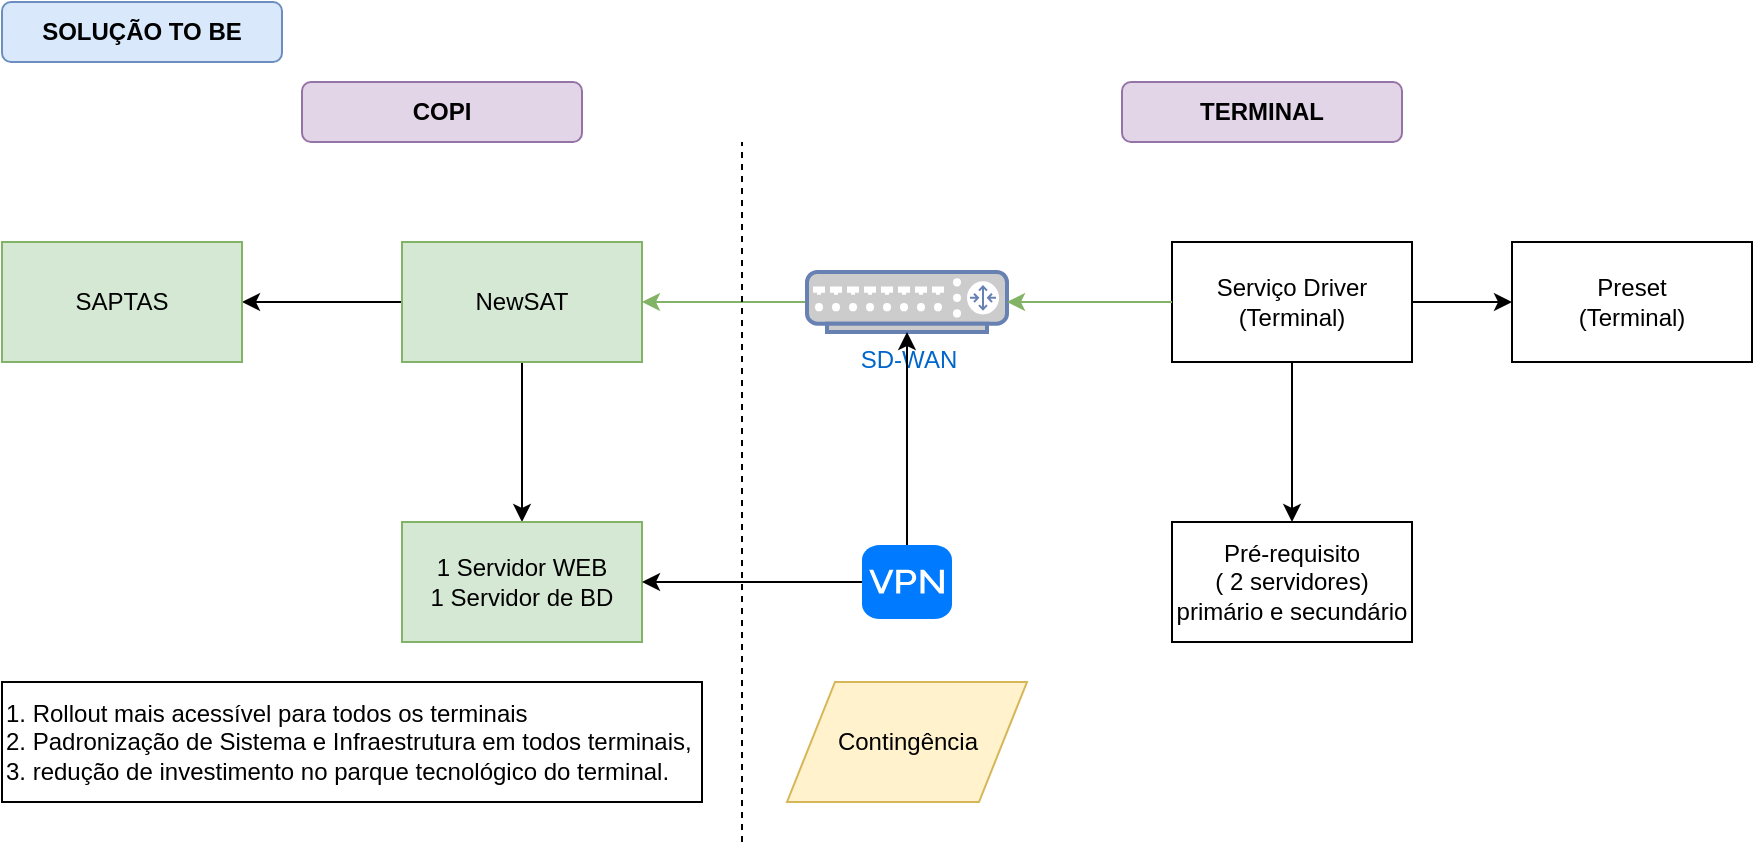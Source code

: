 <mxfile pages="1" version="11.2.4" type="github"><diagram id="yZQ8L2ttFmaZgn9NTOEX" name="Page-1"><mxGraphModel dx="1018" dy="488" grid="1" gridSize="10" guides="1" tooltips="1" connect="1" arrows="1" fold="1" page="1" pageScale="1" pageWidth="827" pageHeight="1169" math="0" shadow="0"><root><mxCell id="0"/><mxCell id="1" parent="0"/><mxCell id="nE3r_94gOW0IHcTEWz-f-10" value="" style="edgeStyle=orthogonalEdgeStyle;rounded=0;orthogonalLoop=1;jettySize=auto;html=1;" parent="1" source="nE3r_94gOW0IHcTEWz-f-1" target="nE3r_94gOW0IHcTEWz-f-9" edge="1"><mxGeometry relative="1" as="geometry"/></mxCell><mxCell id="nE3r_94gOW0IHcTEWz-f-12" value="" style="edgeStyle=orthogonalEdgeStyle;rounded=0;orthogonalLoop=1;jettySize=auto;html=1;" parent="1" source="nE3r_94gOW0IHcTEWz-f-1" target="nE3r_94gOW0IHcTEWz-f-11" edge="1"><mxGeometry relative="1" as="geometry"/></mxCell><mxCell id="nE3r_94gOW0IHcTEWz-f-1" value="NewSAT" style="rounded=0;whiteSpace=wrap;html=1;fillColor=#d5e8d4;strokeColor=#82b366;" parent="1" vertex="1"><mxGeometry x="210" y="130" width="120" height="60" as="geometry"/></mxCell><mxCell id="nE3r_94gOW0IHcTEWz-f-11" value="SAPTAS" style="rounded=0;whiteSpace=wrap;html=1;fillColor=#d5e8d4;strokeColor=#82b366;" parent="1" vertex="1"><mxGeometry x="10" y="130" width="120" height="60" as="geometry"/></mxCell><mxCell id="nE3r_94gOW0IHcTEWz-f-9" value="1 Servidor WEB&lt;br&gt;1 Servidor de BD&lt;br&gt;" style="rounded=0;whiteSpace=wrap;html=1;fillColor=#d5e8d4;strokeColor=#82b366;" parent="1" vertex="1"><mxGeometry x="210" y="270" width="120" height="60" as="geometry"/></mxCell><mxCell id="nE3r_94gOW0IHcTEWz-f-5" style="edgeStyle=orthogonalEdgeStyle;rounded=0;orthogonalLoop=1;jettySize=auto;html=1;entryX=0;entryY=0.5;entryDx=0;entryDy=0;" parent="1" source="nE3r_94gOW0IHcTEWz-f-2" target="nE3r_94gOW0IHcTEWz-f-3" edge="1"><mxGeometry relative="1" as="geometry"/></mxCell><mxCell id="nE3r_94gOW0IHcTEWz-f-6" style="edgeStyle=orthogonalEdgeStyle;rounded=0;orthogonalLoop=1;jettySize=auto;html=1;entryX=1;entryY=0.5;entryDx=0;entryDy=0;fillColor=#d5e8d4;strokeColor=#82b366;" parent="1" source="nE3r_94gOW0IHcTEWz-f-20" target="nE3r_94gOW0IHcTEWz-f-1" edge="1"><mxGeometry relative="1" as="geometry"/></mxCell><mxCell id="nE3r_94gOW0IHcTEWz-f-8" value="" style="edgeStyle=orthogonalEdgeStyle;rounded=0;orthogonalLoop=1;jettySize=auto;html=1;" parent="1" source="nE3r_94gOW0IHcTEWz-f-2" target="nE3r_94gOW0IHcTEWz-f-7" edge="1"><mxGeometry relative="1" as="geometry"/></mxCell><mxCell id="nE3r_94gOW0IHcTEWz-f-2" value="Serviço Driver&lt;br&gt;(Terminal)" style="rounded=0;whiteSpace=wrap;html=1;" parent="1" vertex="1"><mxGeometry x="595" y="130" width="120" height="60" as="geometry"/></mxCell><mxCell id="nE3r_94gOW0IHcTEWz-f-7" value="Pré-requisito&lt;br&gt;( 2 servidores)&lt;br&gt;primário e secundário" style="rounded=0;whiteSpace=wrap;html=1;" parent="1" vertex="1"><mxGeometry x="595" y="270" width="120" height="60" as="geometry"/></mxCell><mxCell id="nE3r_94gOW0IHcTEWz-f-3" value="Preset&lt;br&gt;(Terminal)" style="rounded=0;whiteSpace=wrap;html=1;" parent="1" vertex="1"><mxGeometry x="765" y="130" width="120" height="60" as="geometry"/></mxCell><mxCell id="nE3r_94gOW0IHcTEWz-f-4" value="SOLUÇÃO TO BE" style="rounded=1;whiteSpace=wrap;html=1;fillColor=#dae8fc;strokeColor=#6c8ebf;fontStyle=1" parent="1" vertex="1"><mxGeometry x="10" y="10" width="140" height="30" as="geometry"/></mxCell><mxCell id="nE3r_94gOW0IHcTEWz-f-14" value="1. Rollout mais acessível para todos os terminais&lt;br&gt;2. Padronização de Sistema e Infraestrutura em todos terminais,&lt;br&gt;3. redução de investimento no parque tecnológico do terminal." style="rounded=0;whiteSpace=wrap;html=1;align=left;" parent="1" vertex="1"><mxGeometry x="10" y="350" width="350" height="60" as="geometry"/></mxCell><mxCell id="nE3r_94gOW0IHcTEWz-f-16" value="" style="endArrow=none;dashed=1;html=1;" parent="1" edge="1"><mxGeometry width="50" height="50" relative="1" as="geometry"><mxPoint x="380" y="430" as="sourcePoint"/><mxPoint x="380" y="80" as="targetPoint"/></mxGeometry></mxCell><mxCell id="nE3r_94gOW0IHcTEWz-f-20" value="SD-WAN" style="fontColor=#0066CC;verticalAlign=top;verticalLabelPosition=bottom;labelPosition=center;align=center;html=1;outlineConnect=0;fillColor=#CCCCCC;strokeColor=#6881B3;gradientColor=none;gradientDirection=north;strokeWidth=2;shape=mxgraph.networks.router;" parent="1" vertex="1"><mxGeometry x="412.5" y="145" width="100" height="30" as="geometry"/></mxCell><mxCell id="nE3r_94gOW0IHcTEWz-f-21" style="edgeStyle=orthogonalEdgeStyle;rounded=0;orthogonalLoop=1;jettySize=auto;html=1;entryX=1;entryY=0.5;entryDx=0;entryDy=0;fillColor=#d5e8d4;strokeColor=#82b366;" parent="1" source="nE3r_94gOW0IHcTEWz-f-2" target="nE3r_94gOW0IHcTEWz-f-20" edge="1"><mxGeometry relative="1" as="geometry"><mxPoint x="595" y="160" as="sourcePoint"/><mxPoint x="330" y="160" as="targetPoint"/></mxGeometry></mxCell><mxCell id="nE3r_94gOW0IHcTEWz-f-23" value="COPI" style="rounded=1;whiteSpace=wrap;html=1;fillColor=#e1d5e7;strokeColor=#9673a6;fontStyle=1" parent="1" vertex="1"><mxGeometry x="160" y="50" width="140" height="30" as="geometry"/></mxCell><mxCell id="nE3r_94gOW0IHcTEWz-f-24" value="TERMINAL" style="rounded=1;whiteSpace=wrap;html=1;fillColor=#e1d5e7;strokeColor=#9673a6;fontStyle=1" parent="1" vertex="1"><mxGeometry x="570" y="50" width="140" height="30" as="geometry"/></mxCell><mxCell id="xG24YfPsfaDWRa6wPANB-2" style="edgeStyle=orthogonalEdgeStyle;rounded=0;orthogonalLoop=1;jettySize=auto;html=1;entryX=0.5;entryY=1;entryDx=0;entryDy=0;entryPerimeter=0;" edge="1" parent="1" source="xG24YfPsfaDWRa6wPANB-1" target="nE3r_94gOW0IHcTEWz-f-20"><mxGeometry relative="1" as="geometry"/></mxCell><mxCell id="xG24YfPsfaDWRa6wPANB-4" style="edgeStyle=orthogonalEdgeStyle;rounded=0;orthogonalLoop=1;jettySize=auto;html=1;entryX=1;entryY=0.5;entryDx=0;entryDy=0;" edge="1" parent="1" source="xG24YfPsfaDWRa6wPANB-1" target="nE3r_94gOW0IHcTEWz-f-9"><mxGeometry relative="1" as="geometry"/></mxCell><mxCell id="xG24YfPsfaDWRa6wPANB-1" value="" style="html=1;strokeWidth=1;shadow=0;dashed=0;shape=mxgraph.ios7.misc.vpn;fillColor=#007AFF;strokeColor=none;buttonText=;strokeColor2=#222222;fontColor=#222222;fontSize=8;verticalLabelPosition=bottom;verticalAlign=top;align=center;" vertex="1" parent="1"><mxGeometry x="440" y="281.5" width="45" height="37" as="geometry"/></mxCell><mxCell id="xG24YfPsfaDWRa6wPANB-7" value="Contingência" style="shape=parallelogram;perimeter=parallelogramPerimeter;whiteSpace=wrap;html=1;align=center;fillColor=#fff2cc;strokeColor=#d6b656;" vertex="1" parent="1"><mxGeometry x="402.5" y="350" width="120" height="60" as="geometry"/></mxCell></root></mxGraphModel></diagram></mxfile>